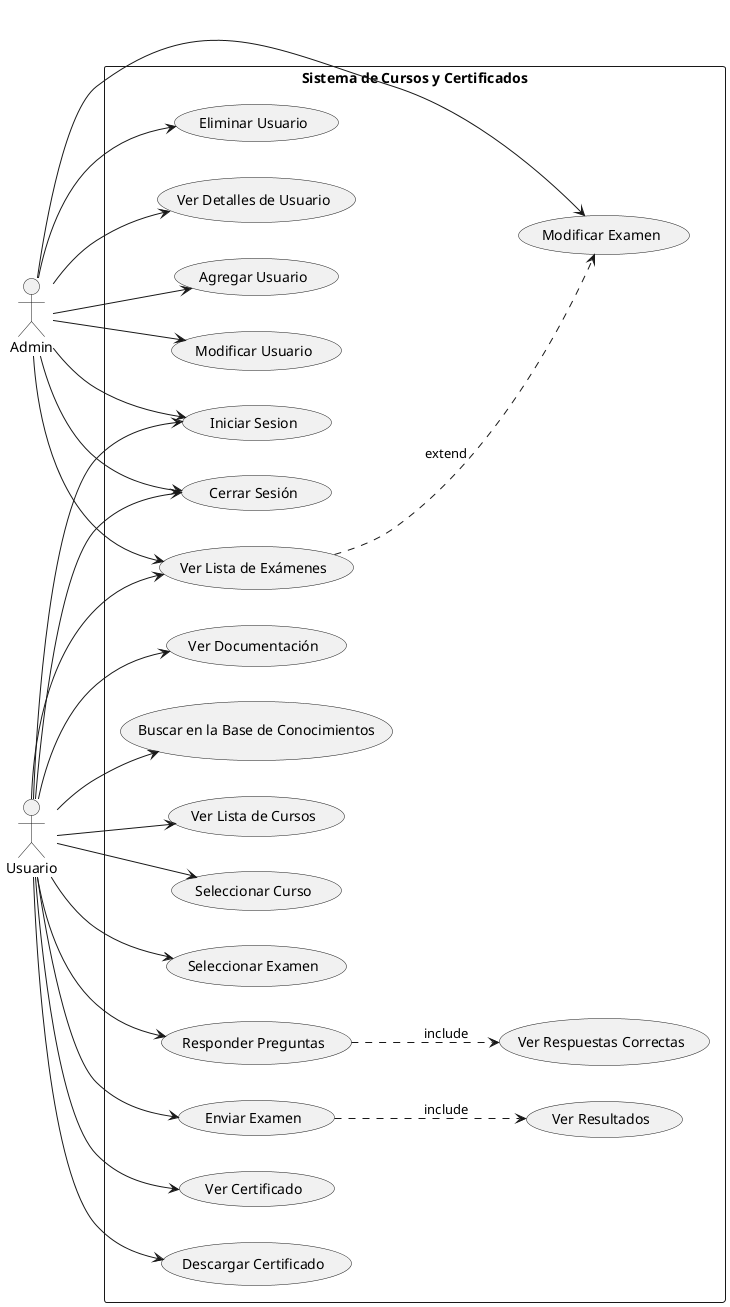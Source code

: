 @startuml
left to right direction

actor Admin as A
actor Usuario as U1

rectangle "Sistema de Cursos y Certificados" {
  
  A --> (Agregar Usuario)
  A --> (Modificar Usuario)
  A --> (Eliminar Usuario)
  A --> (Ver Detalles de Usuario)
  U1 --> (Ver Documentación)
  U1 --> (Buscar en la Base de Conocimientos)
  U1 --> (Ver Lista de Cursos)
  U1 --> (Seleccionar Curso)
  U1 --> (Ver Lista de Exámenes)
  U1 --> (Seleccionar Examen)
  U1 --> (Responder Preguntas)
  U1 --> (Enviar Examen)
  U1 --> (Ver Certificado)
  U1 --> (Descargar Certificado)
  A --> (Ver Lista de Exámenes)
  A --> (Modificar Examen)
  U1 --> (Iniciar Sesion)
  U1 --> (Cerrar Sesión)
  A --> (Iniciar Sesion)
  A --> (Cerrar Sesión)

  
  (Responder Preguntas) ..> (Ver Respuestas Correctas) : include
  (Enviar Examen) ..> (Ver Resultados) : include
  (Ver Lista de Exámenes) ..> (Modificar Examen) : extend
}

@enduml
